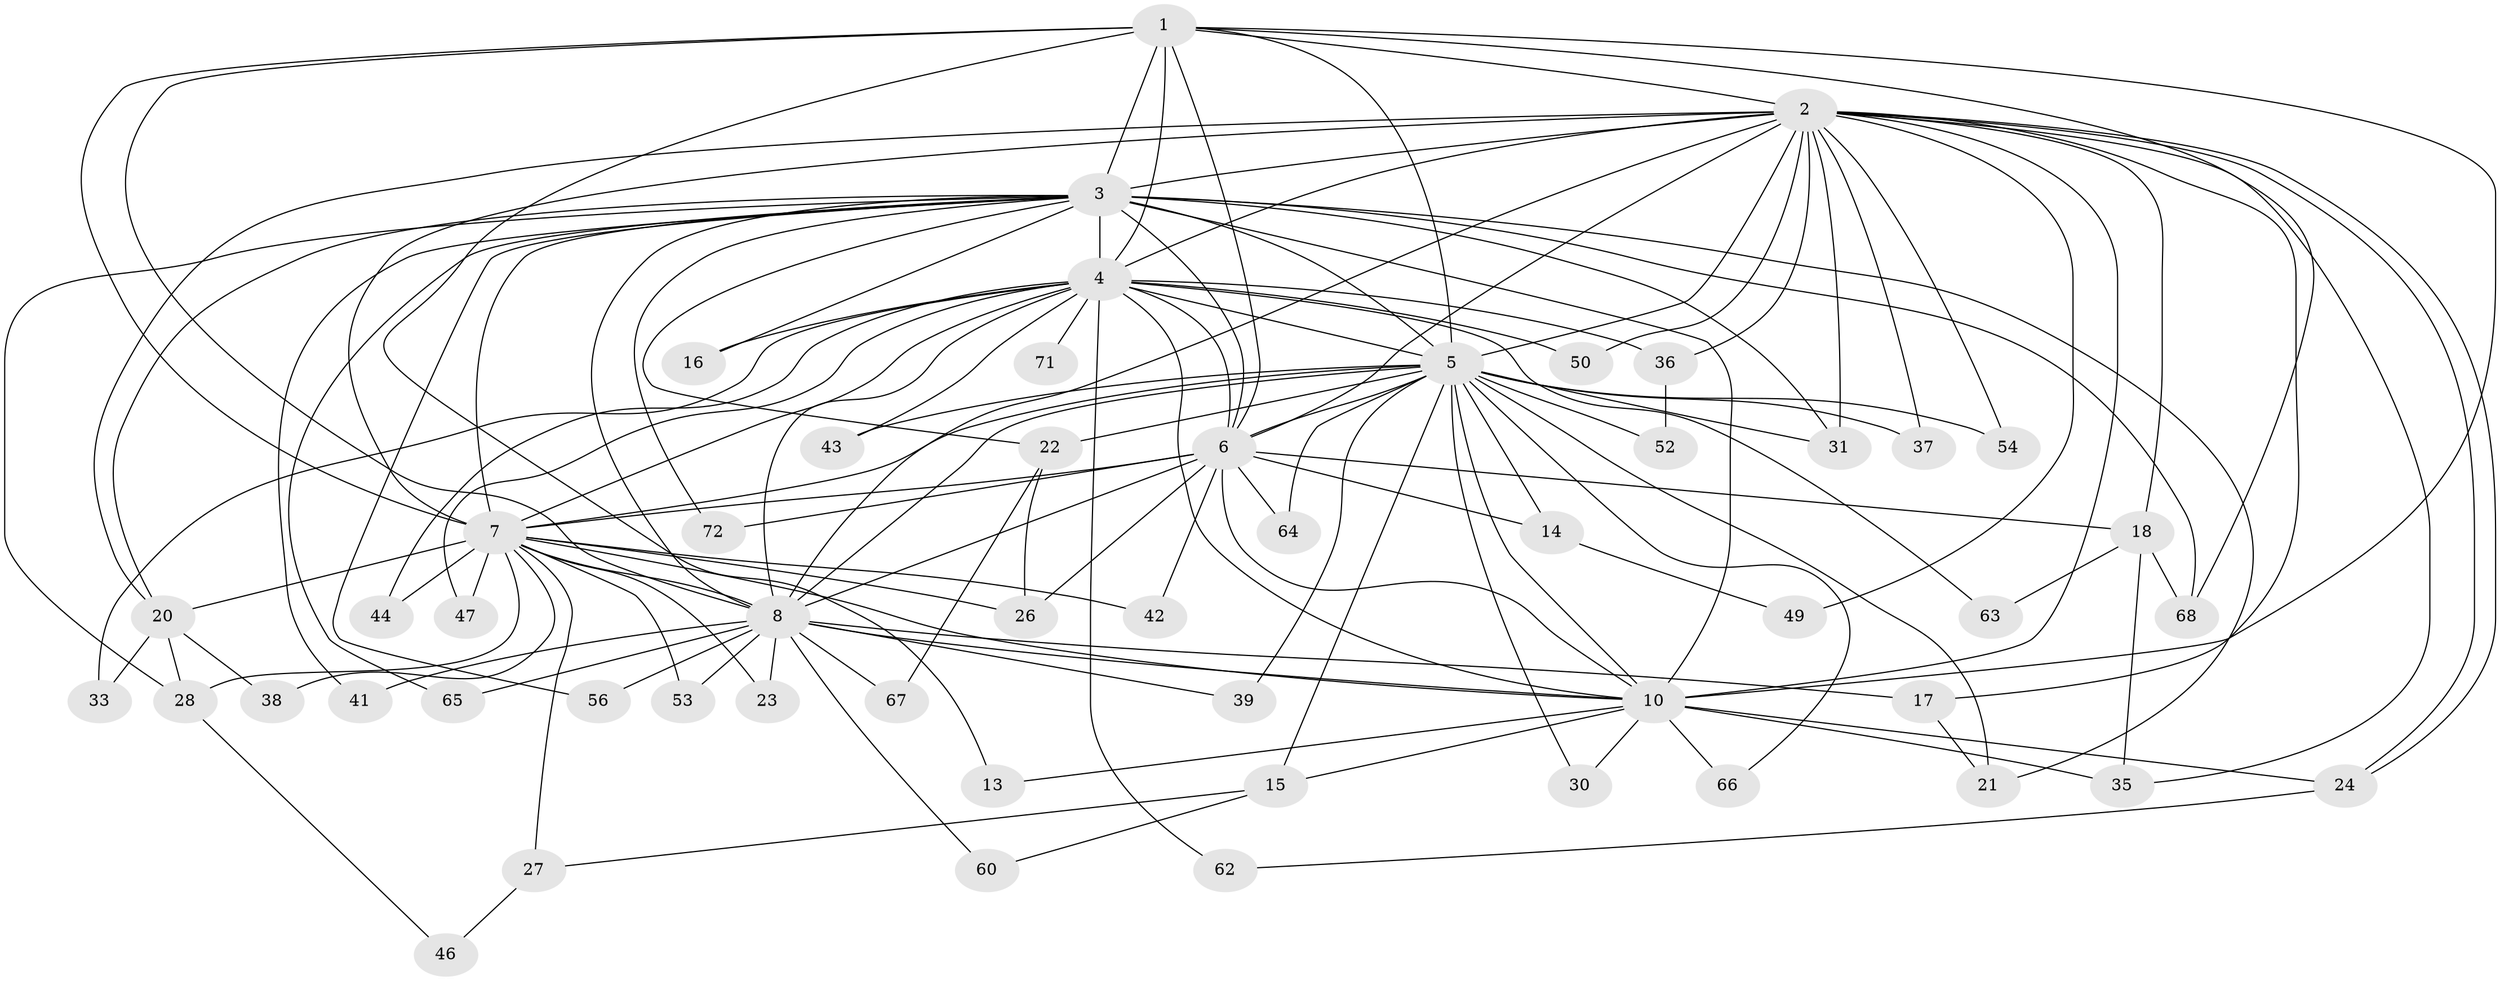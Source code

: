 // Generated by graph-tools (version 1.1) at 2025/23/03/03/25 07:23:40]
// undirected, 53 vertices, 131 edges
graph export_dot {
graph [start="1"]
  node [color=gray90,style=filled];
  1 [super="+51"];
  2 [super="+12"];
  3 [super="+9"];
  4 [super="+34"];
  5 [super="+45"];
  6 [super="+69"];
  7 [super="+73"];
  8 [super="+11"];
  10 [super="+61"];
  13;
  14 [super="+48"];
  15;
  16;
  17 [super="+59"];
  18 [super="+19"];
  20 [super="+25"];
  21 [super="+55"];
  22 [super="+57"];
  23;
  24 [super="+40"];
  26 [super="+32"];
  27;
  28 [super="+29"];
  30;
  31;
  33;
  35 [super="+58"];
  36;
  37;
  38;
  39;
  41;
  42;
  43;
  44;
  46;
  47;
  49;
  50;
  52;
  53;
  54;
  56;
  60;
  62;
  63;
  64;
  65;
  66;
  67;
  68 [super="+70"];
  71;
  72;
  1 -- 2;
  1 -- 3 [weight=2];
  1 -- 4 [weight=2];
  1 -- 5;
  1 -- 6;
  1 -- 7;
  1 -- 8;
  1 -- 10;
  1 -- 13;
  1 -- 68;
  2 -- 3 [weight=2];
  2 -- 4 [weight=2];
  2 -- 5;
  2 -- 6;
  2 -- 7;
  2 -- 8;
  2 -- 10;
  2 -- 17 [weight=2];
  2 -- 20;
  2 -- 24;
  2 -- 24;
  2 -- 37;
  2 -- 49;
  2 -- 50;
  2 -- 54;
  2 -- 18;
  2 -- 35;
  2 -- 36;
  2 -- 31;
  3 -- 4 [weight=2];
  3 -- 5 [weight=2];
  3 -- 6 [weight=3];
  3 -- 7 [weight=3];
  3 -- 8 [weight=2];
  3 -- 10 [weight=3];
  3 -- 21;
  3 -- 22 [weight=2];
  3 -- 31;
  3 -- 68;
  3 -- 65;
  3 -- 72;
  3 -- 41;
  3 -- 16;
  3 -- 56;
  3 -- 28;
  3 -- 20;
  4 -- 5;
  4 -- 6;
  4 -- 7 [weight=2];
  4 -- 8;
  4 -- 10;
  4 -- 16;
  4 -- 33;
  4 -- 36;
  4 -- 43;
  4 -- 44;
  4 -- 47;
  4 -- 50;
  4 -- 62;
  4 -- 63;
  4 -- 71 [weight=2];
  5 -- 6;
  5 -- 7;
  5 -- 8 [weight=2];
  5 -- 10;
  5 -- 14 [weight=2];
  5 -- 15;
  5 -- 30;
  5 -- 37;
  5 -- 39;
  5 -- 43;
  5 -- 52;
  5 -- 54;
  5 -- 66;
  5 -- 22;
  5 -- 64;
  5 -- 31;
  5 -- 21;
  6 -- 7;
  6 -- 8;
  6 -- 10;
  6 -- 14;
  6 -- 18 [weight=2];
  6 -- 26;
  6 -- 42;
  6 -- 64;
  6 -- 72;
  7 -- 8;
  7 -- 10;
  7 -- 20;
  7 -- 23;
  7 -- 27;
  7 -- 28;
  7 -- 38;
  7 -- 42;
  7 -- 44;
  7 -- 47;
  7 -- 53;
  7 -- 26;
  8 -- 10;
  8 -- 17;
  8 -- 23;
  8 -- 39;
  8 -- 41;
  8 -- 53;
  8 -- 56;
  8 -- 60;
  8 -- 67;
  8 -- 65;
  10 -- 13;
  10 -- 15;
  10 -- 30;
  10 -- 66;
  10 -- 24;
  10 -- 35;
  14 -- 49;
  15 -- 27;
  15 -- 60;
  17 -- 21;
  18 -- 63;
  18 -- 35;
  18 -- 68;
  20 -- 33;
  20 -- 38;
  20 -- 28;
  22 -- 26;
  22 -- 67;
  24 -- 62;
  27 -- 46;
  28 -- 46;
  36 -- 52;
}
